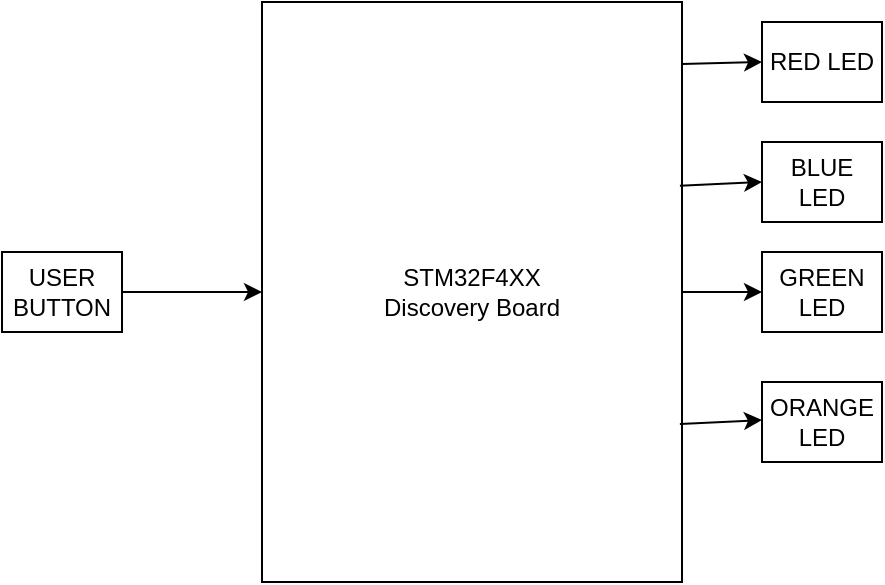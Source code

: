<mxfile version="18.0.4" type="device"><diagram id="s2GtgfSKE1iMxCZX-0dd" name="Page-1"><mxGraphModel dx="868" dy="488" grid="1" gridSize="10" guides="1" tooltips="1" connect="1" arrows="1" fold="1" page="1" pageScale="1" pageWidth="850" pageHeight="1100" math="0" shadow="0"><root><mxCell id="0"/><mxCell id="1" parent="0"/><mxCell id="jWFqV2WRYdknfho66q4F-1" value="STM32F4XX&lt;br&gt;Discovery Board" style="rounded=0;whiteSpace=wrap;html=1;" vertex="1" parent="1"><mxGeometry x="320" y="90" width="210" height="290" as="geometry"/></mxCell><mxCell id="jWFqV2WRYdknfho66q4F-2" value="RED LED" style="rounded=0;whiteSpace=wrap;html=1;" vertex="1" parent="1"><mxGeometry x="570" y="100" width="60" height="40" as="geometry"/></mxCell><mxCell id="jWFqV2WRYdknfho66q4F-3" value="BLUE LED" style="rounded=0;whiteSpace=wrap;html=1;" vertex="1" parent="1"><mxGeometry x="570" y="160" width="60" height="40" as="geometry"/></mxCell><mxCell id="jWFqV2WRYdknfho66q4F-4" value="GREEN LED" style="rounded=0;whiteSpace=wrap;html=1;" vertex="1" parent="1"><mxGeometry x="570" y="215" width="60" height="40" as="geometry"/></mxCell><mxCell id="jWFqV2WRYdknfho66q4F-5" value="ORANGE LED" style="rounded=0;whiteSpace=wrap;html=1;" vertex="1" parent="1"><mxGeometry x="570" y="280" width="60" height="40" as="geometry"/></mxCell><mxCell id="jWFqV2WRYdknfho66q4F-12" value="" style="edgeStyle=orthogonalEdgeStyle;rounded=0;orthogonalLoop=1;jettySize=auto;html=1;" edge="1" parent="1" source="jWFqV2WRYdknfho66q4F-6" target="jWFqV2WRYdknfho66q4F-1"><mxGeometry relative="1" as="geometry"/></mxCell><mxCell id="jWFqV2WRYdknfho66q4F-6" value="USER BUTTON" style="rounded=0;whiteSpace=wrap;html=1;" vertex="1" parent="1"><mxGeometry x="190" y="215" width="60" height="40" as="geometry"/></mxCell><mxCell id="jWFqV2WRYdknfho66q4F-7" value="" style="endArrow=classic;html=1;rounded=0;exitX=1;exitY=0.107;exitDx=0;exitDy=0;exitPerimeter=0;" edge="1" parent="1" source="jWFqV2WRYdknfho66q4F-1"><mxGeometry width="50" height="50" relative="1" as="geometry"><mxPoint x="520" y="170" as="sourcePoint"/><mxPoint x="570" y="120" as="targetPoint"/></mxGeometry></mxCell><mxCell id="jWFqV2WRYdknfho66q4F-9" value="" style="endArrow=classic;html=1;rounded=0;entryX=0;entryY=0.5;entryDx=0;entryDy=0;exitX=0.995;exitY=0.317;exitDx=0;exitDy=0;exitPerimeter=0;" edge="1" parent="1" source="jWFqV2WRYdknfho66q4F-1" target="jWFqV2WRYdknfho66q4F-3"><mxGeometry width="50" height="50" relative="1" as="geometry"><mxPoint x="540" y="180" as="sourcePoint"/><mxPoint x="580" y="130" as="targetPoint"/></mxGeometry></mxCell><mxCell id="jWFqV2WRYdknfho66q4F-10" value="" style="endArrow=classic;html=1;rounded=0;entryX=0;entryY=0.5;entryDx=0;entryDy=0;exitX=1;exitY=0.5;exitDx=0;exitDy=0;" edge="1" parent="1" source="jWFqV2WRYdknfho66q4F-1" target="jWFqV2WRYdknfho66q4F-4"><mxGeometry width="50" height="50" relative="1" as="geometry"><mxPoint x="538.95" y="191.93" as="sourcePoint"/><mxPoint x="580" y="190" as="targetPoint"/><Array as="points"/></mxGeometry></mxCell><mxCell id="jWFqV2WRYdknfho66q4F-11" value="" style="endArrow=classic;html=1;rounded=0;entryX=0;entryY=0.5;entryDx=0;entryDy=0;exitX=0.995;exitY=0.317;exitDx=0;exitDy=0;exitPerimeter=0;" edge="1" parent="1"><mxGeometry width="50" height="50" relative="1" as="geometry"><mxPoint x="528.95" y="300.96" as="sourcePoint"/><mxPoint x="570" y="299.03" as="targetPoint"/></mxGeometry></mxCell></root></mxGraphModel></diagram></mxfile>